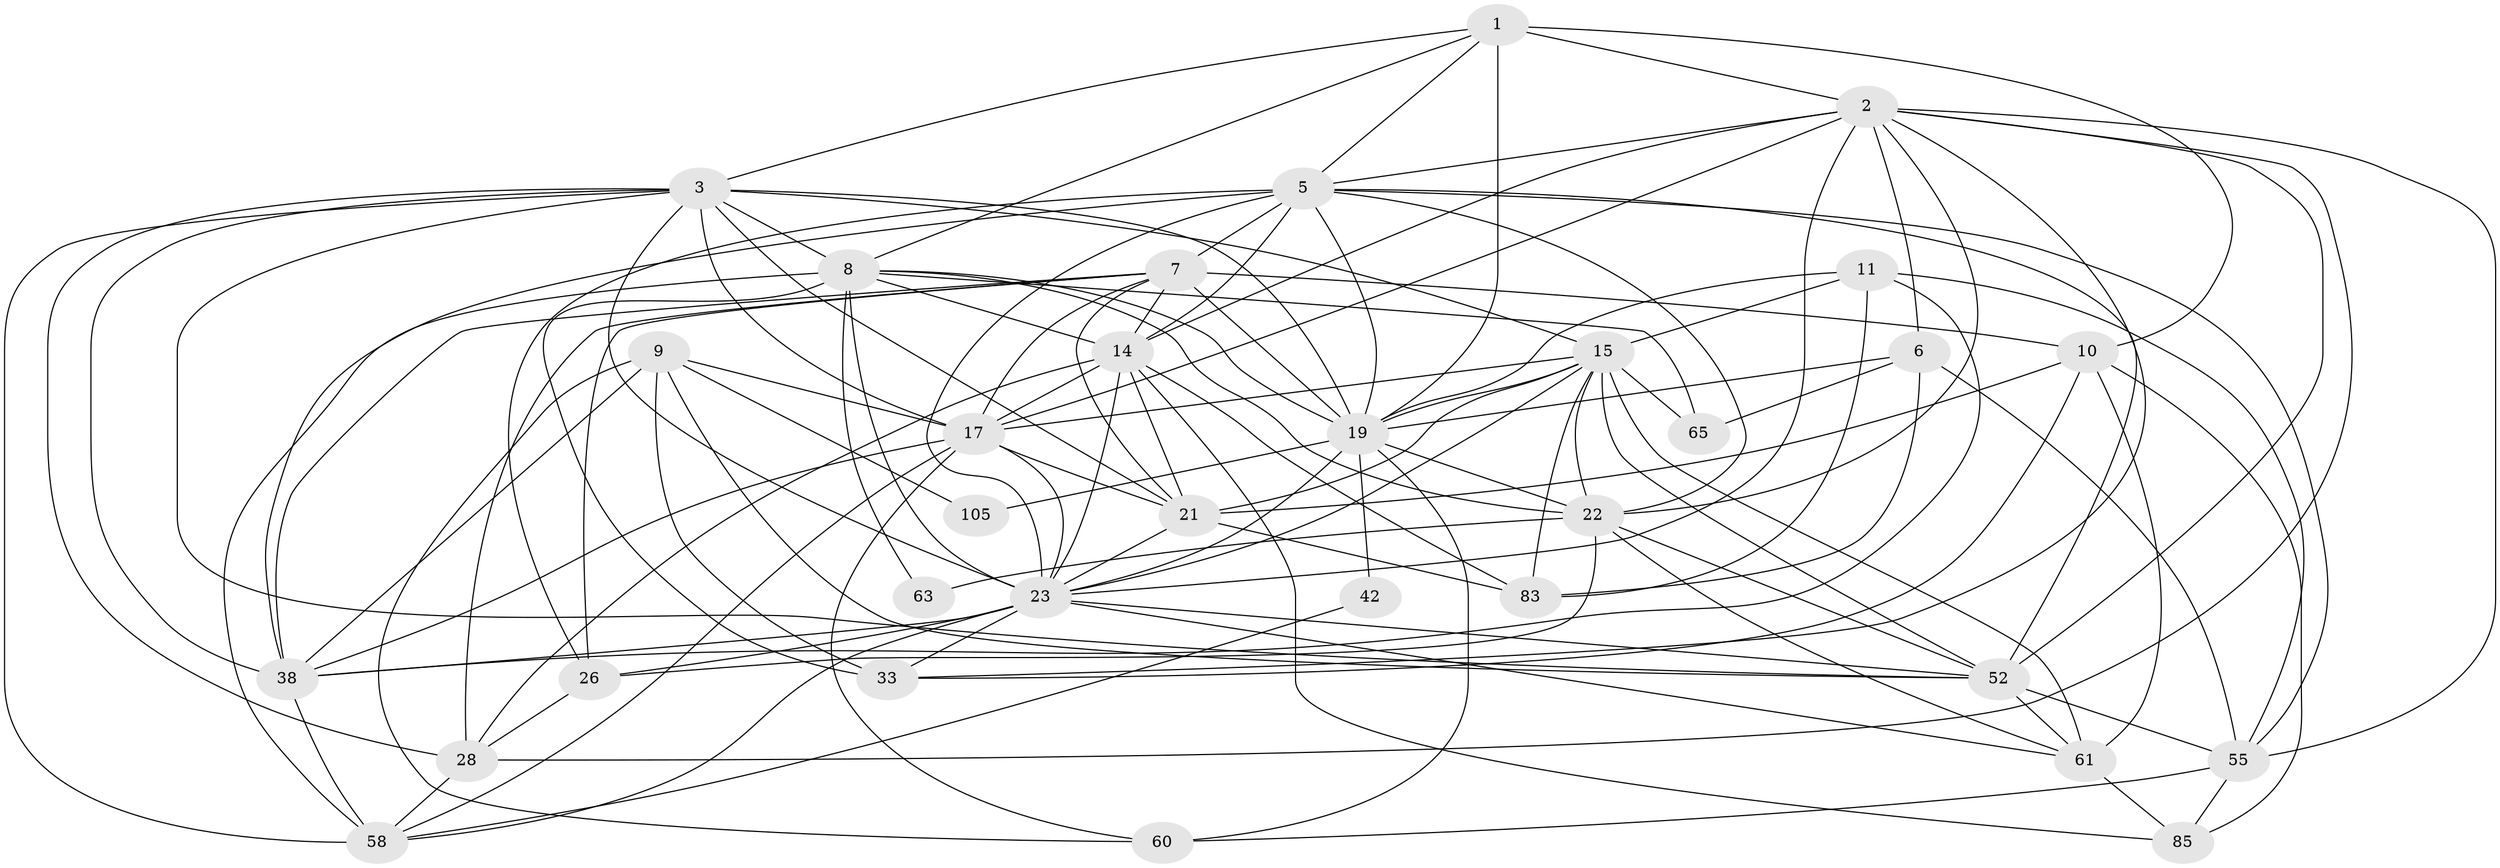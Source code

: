 // original degree distribution, {5: 0.1651376146788991, 6: 0.08256880733944955, 3: 0.25688073394495414, 2: 0.14678899082568808, 4: 0.28440366972477066, 7: 0.045871559633027525, 8: 0.009174311926605505, 9: 0.009174311926605505}
// Generated by graph-tools (version 1.1) at 2025/18/03/04/25 18:18:32]
// undirected, 32 vertices, 116 edges
graph export_dot {
graph [start="1"]
  node [color=gray90,style=filled];
  1 [super="+108+31+103"];
  2 [super="+4+35+51+13"];
  3 [super="+32"];
  5 [super="+25+34+47"];
  6 [super="+69"];
  7 [super="+18+12"];
  8 [super="+24+27"];
  9 [super="+109+106"];
  10 [super="+40+39"];
  11 [super="+96"];
  14 [super="+16+57"];
  15 [super="+88+76"];
  17 [super="+46"];
  19 [super="+50+20"];
  21 [super="+79"];
  22 [super="+67"];
  23 [super="+90+37"];
  26 [super="+54+89"];
  28 [super="+87"];
  33 [super="+91"];
  38 [super="+82+62"];
  42;
  52 [super="+53"];
  55 [super="+73+75"];
  58 [super="+80+92"];
  60 [super="+77"];
  61 [super="+94"];
  63;
  65;
  83 [super="+95"];
  85;
  105;
  1 -- 19 [weight=2];
  1 -- 10 [weight=2];
  1 -- 3;
  1 -- 8;
  1 -- 5;
  1 -- 2;
  2 -- 55;
  2 -- 17;
  2 -- 6;
  2 -- 23;
  2 -- 28;
  2 -- 33;
  2 -- 5 [weight=2];
  2 -- 22;
  2 -- 52;
  2 -- 14;
  3 -- 8 [weight=2];
  3 -- 17;
  3 -- 21;
  3 -- 58;
  3 -- 28;
  3 -- 15;
  3 -- 19 [weight=2];
  3 -- 52;
  3 -- 23 [weight=2];
  3 -- 38;
  5 -- 55;
  5 -- 38;
  5 -- 7 [weight=3];
  5 -- 14;
  5 -- 22;
  5 -- 23 [weight=2];
  5 -- 26;
  5 -- 19;
  5 -- 52 [weight=2];
  6 -- 65;
  6 -- 55;
  6 -- 19;
  6 -- 83;
  7 -- 17;
  7 -- 21;
  7 -- 10 [weight=3];
  7 -- 28;
  7 -- 19;
  7 -- 26;
  7 -- 38;
  7 -- 14;
  8 -- 19;
  8 -- 58 [weight=2];
  8 -- 63;
  8 -- 33;
  8 -- 65;
  8 -- 22;
  8 -- 14 [weight=2];
  8 -- 23 [weight=2];
  9 -- 38;
  9 -- 60;
  9 -- 17;
  9 -- 33;
  9 -- 52;
  9 -- 105;
  10 -- 33;
  10 -- 21;
  10 -- 85;
  10 -- 61;
  11 -- 83;
  11 -- 38;
  11 -- 55;
  11 -- 15;
  11 -- 19 [weight=2];
  14 -- 83;
  14 -- 85;
  14 -- 28;
  14 -- 17;
  14 -- 21;
  14 -- 23;
  15 -- 65;
  15 -- 21;
  15 -- 17;
  15 -- 19;
  15 -- 22;
  15 -- 61;
  15 -- 83;
  15 -- 52;
  15 -- 23;
  17 -- 23 [weight=3];
  17 -- 38;
  17 -- 21;
  17 -- 60;
  17 -- 58;
  19 -- 22;
  19 -- 105;
  19 -- 42;
  19 -- 60;
  19 -- 23;
  21 -- 83;
  21 -- 23;
  22 -- 26;
  22 -- 61;
  22 -- 63;
  22 -- 52;
  23 -- 61;
  23 -- 33;
  23 -- 58;
  23 -- 52;
  23 -- 26 [weight=2];
  23 -- 38;
  26 -- 28;
  28 -- 58;
  38 -- 58;
  42 -- 58;
  52 -- 55;
  52 -- 61;
  55 -- 85;
  55 -- 60;
  61 -- 85;
}
